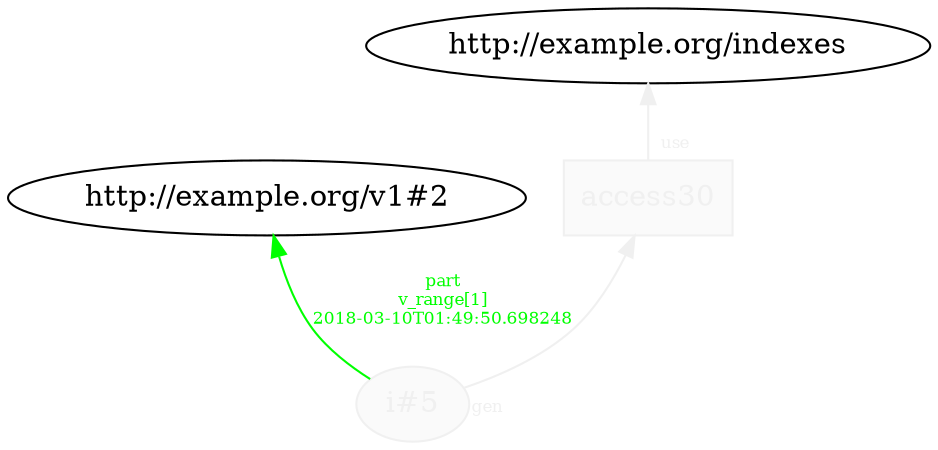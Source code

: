 digraph "PROV" { size="16,12"; rankdir="BT";
"http://example.org/i#5" [fillcolor="#FAFAFA",color="#F0F0F0",style="filled",fontcolor="#F0F0F0",label="i#5",URL="http://example.org/i#5"]
"http://example.org/i#5" -> "http://example.org/v1#2" [fontsize="8",distance="1.5",angle="60.0",rotation="20",label="part
v_range[1]
2018-03-10T01:49:50.698248",fontcolor="green",color="green"]
"http://example.org/access30" [fillcolor="#FAFAFA",color="#F0F0F0",shape="polygon",sides="4",style="filled",fontcolor="#F0F0F0",label="access30",URL="http://example.org/access30"]
"http://example.org/access30" -> "http://example.org/indexes" [labelfontsize="8",labeldistance="1.5",labelangle="60.0",rotation="20",taillabel="use",fontcolor="#F0F0F0",color="#F0F0F0"]
"http://example.org/i#5" -> "http://example.org/access30" [labelfontsize="8",labeldistance="1.5",labelangle="60.0",rotation="20",taillabel="gen",fontcolor="#F0F0F0",color="#F0F0F0"]
}